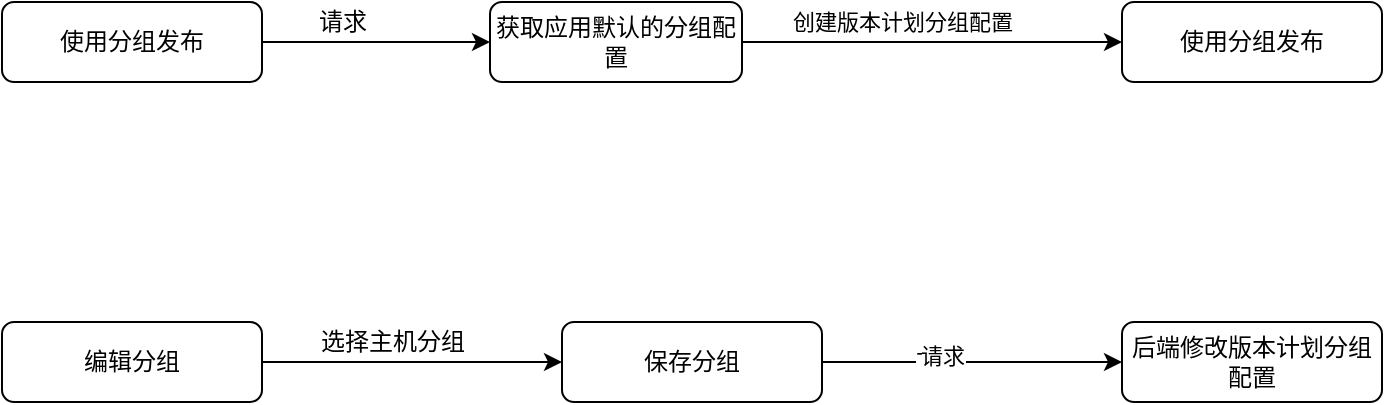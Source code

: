 <mxfile version="14.9.2" type="github">
  <diagram id="2o1MXiXTRNLFiXY1eDMz" name="第 1 页">
    <mxGraphModel dx="1550" dy="835" grid="1" gridSize="10" guides="1" tooltips="1" connect="1" arrows="1" fold="1" page="1" pageScale="1" pageWidth="827" pageHeight="1169" math="0" shadow="0">
      <root>
        <mxCell id="0" />
        <mxCell id="1" parent="0" />
        <mxCell id="z8GsdSjctpBFmCrDPNYD-4" style="edgeStyle=orthogonalEdgeStyle;rounded=0;orthogonalLoop=1;jettySize=auto;html=1;exitX=1;exitY=0.5;exitDx=0;exitDy=0;entryX=0;entryY=0.5;entryDx=0;entryDy=0;" edge="1" parent="1" source="z8GsdSjctpBFmCrDPNYD-1" target="z8GsdSjctpBFmCrDPNYD-3">
          <mxGeometry relative="1" as="geometry" />
        </mxCell>
        <mxCell id="z8GsdSjctpBFmCrDPNYD-1" value="使用分组发布" style="rounded=1;whiteSpace=wrap;html=1;" vertex="1" parent="1">
          <mxGeometry x="40" y="200" width="130" height="40" as="geometry" />
        </mxCell>
        <mxCell id="z8GsdSjctpBFmCrDPNYD-7" value="创建版本计划分组配置" style="edgeStyle=orthogonalEdgeStyle;rounded=0;orthogonalLoop=1;jettySize=auto;html=1;exitX=1;exitY=0.5;exitDx=0;exitDy=0;entryX=0;entryY=0.5;entryDx=0;entryDy=0;" edge="1" parent="1" source="z8GsdSjctpBFmCrDPNYD-3" target="z8GsdSjctpBFmCrDPNYD-6">
          <mxGeometry x="-0.158" y="10" relative="1" as="geometry">
            <mxPoint as="offset" />
          </mxGeometry>
        </mxCell>
        <mxCell id="z8GsdSjctpBFmCrDPNYD-3" value="获取应用默认的分组配置" style="rounded=1;whiteSpace=wrap;html=1;" vertex="1" parent="1">
          <mxGeometry x="284" y="200" width="126" height="40" as="geometry" />
        </mxCell>
        <mxCell id="z8GsdSjctpBFmCrDPNYD-5" value="请求" style="text;html=1;align=center;verticalAlign=middle;resizable=0;points=[];autosize=1;strokeColor=none;" vertex="1" parent="1">
          <mxGeometry x="190" y="200" width="40" height="20" as="geometry" />
        </mxCell>
        <mxCell id="z8GsdSjctpBFmCrDPNYD-6" value="使用分组发布" style="rounded=1;whiteSpace=wrap;html=1;" vertex="1" parent="1">
          <mxGeometry x="600" y="200" width="130" height="40" as="geometry" />
        </mxCell>
        <mxCell id="z8GsdSjctpBFmCrDPNYD-9" style="edgeStyle=orthogonalEdgeStyle;rounded=0;orthogonalLoop=1;jettySize=auto;html=1;exitX=1;exitY=0.5;exitDx=0;exitDy=0;entryX=0;entryY=0.5;entryDx=0;entryDy=0;" edge="1" parent="1" source="z8GsdSjctpBFmCrDPNYD-8" target="z8GsdSjctpBFmCrDPNYD-10">
          <mxGeometry relative="1" as="geometry">
            <mxPoint x="210" y="380" as="targetPoint" />
          </mxGeometry>
        </mxCell>
        <mxCell id="z8GsdSjctpBFmCrDPNYD-8" value="编辑分组" style="rounded=1;whiteSpace=wrap;html=1;" vertex="1" parent="1">
          <mxGeometry x="40" y="360" width="130" height="40" as="geometry" />
        </mxCell>
        <mxCell id="z8GsdSjctpBFmCrDPNYD-15" style="edgeStyle=orthogonalEdgeStyle;rounded=0;orthogonalLoop=1;jettySize=auto;html=1;exitX=1;exitY=0.5;exitDx=0;exitDy=0;" edge="1" parent="1" source="z8GsdSjctpBFmCrDPNYD-10">
          <mxGeometry relative="1" as="geometry">
            <mxPoint x="600" y="380" as="targetPoint" />
          </mxGeometry>
        </mxCell>
        <mxCell id="z8GsdSjctpBFmCrDPNYD-17" value="Text" style="edgeLabel;html=1;align=center;verticalAlign=middle;resizable=0;points=[];" vertex="1" connectable="0" parent="z8GsdSjctpBFmCrDPNYD-15">
          <mxGeometry x="-0.243" y="1" relative="1" as="geometry">
            <mxPoint as="offset" />
          </mxGeometry>
        </mxCell>
        <mxCell id="z8GsdSjctpBFmCrDPNYD-19" value="请求" style="edgeLabel;html=1;align=center;verticalAlign=middle;resizable=0;points=[];" vertex="1" connectable="0" parent="z8GsdSjctpBFmCrDPNYD-15">
          <mxGeometry x="-0.203" y="3" relative="1" as="geometry">
            <mxPoint as="offset" />
          </mxGeometry>
        </mxCell>
        <mxCell id="z8GsdSjctpBFmCrDPNYD-10" value="保存分组" style="rounded=1;whiteSpace=wrap;html=1;" vertex="1" parent="1">
          <mxGeometry x="320" y="360" width="130" height="40" as="geometry" />
        </mxCell>
        <mxCell id="z8GsdSjctpBFmCrDPNYD-14" value="选择主机分组" style="text;html=1;align=center;verticalAlign=middle;resizable=0;points=[];autosize=1;strokeColor=none;" vertex="1" parent="1">
          <mxGeometry x="190" y="360" width="90" height="20" as="geometry" />
        </mxCell>
        <mxCell id="z8GsdSjctpBFmCrDPNYD-16" value="后端修改版本计划分组配置" style="rounded=1;whiteSpace=wrap;html=1;" vertex="1" parent="1">
          <mxGeometry x="600" y="360" width="130" height="40" as="geometry" />
        </mxCell>
      </root>
    </mxGraphModel>
  </diagram>
</mxfile>
